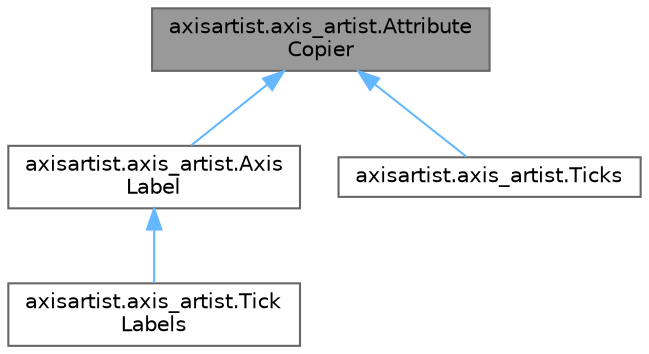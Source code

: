digraph "axisartist.axis_artist.AttributeCopier"
{
 // LATEX_PDF_SIZE
  bgcolor="transparent";
  edge [fontname=Helvetica,fontsize=10,labelfontname=Helvetica,labelfontsize=10];
  node [fontname=Helvetica,fontsize=10,shape=box,height=0.2,width=0.4];
  Node1 [id="Node000001",label="axisartist.axis_artist.Attribute\lCopier",height=0.2,width=0.4,color="gray40", fillcolor="grey60", style="filled", fontcolor="black",tooltip=" "];
  Node1 -> Node2 [id="edge1_Node000001_Node000002",dir="back",color="steelblue1",style="solid",tooltip=" "];
  Node2 [id="Node000002",label="axisartist.axis_artist.Axis\lLabel",height=0.2,width=0.4,color="gray40", fillcolor="white", style="filled",URL="$d4/d56/classaxisartist_1_1axis__artist_1_1AxisLabel.html",tooltip=" "];
  Node2 -> Node3 [id="edge2_Node000002_Node000003",dir="back",color="steelblue1",style="solid",tooltip=" "];
  Node3 [id="Node000003",label="axisartist.axis_artist.Tick\lLabels",height=0.2,width=0.4,color="gray40", fillcolor="white", style="filled",URL="$da/d76/classaxisartist_1_1axis__artist_1_1TickLabels.html",tooltip=" "];
  Node1 -> Node4 [id="edge3_Node000001_Node000004",dir="back",color="steelblue1",style="solid",tooltip=" "];
  Node4 [id="Node000004",label="axisartist.axis_artist.Ticks",height=0.2,width=0.4,color="gray40", fillcolor="white", style="filled",URL="$de/d9c/classaxisartist_1_1axis__artist_1_1Ticks.html",tooltip=" "];
}
